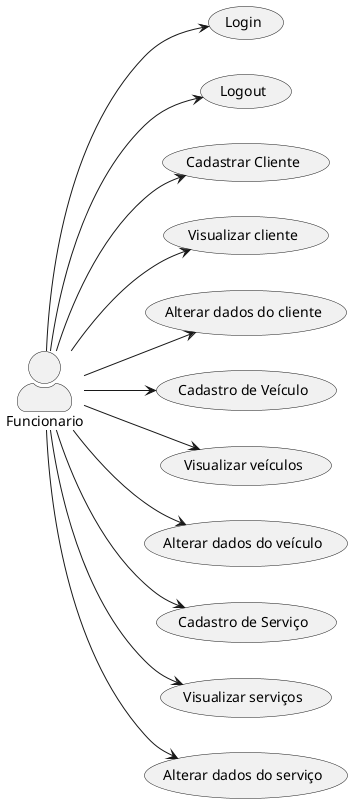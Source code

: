 @startuml
skinparam actorStyle awesome
left to right direction
"Funcionario" as User
    User --> (Login)
    User --> (Logout)
    User --> (Cadastrar Cliente)
    User --> (Visualizar cliente)
    User --> (Alterar dados do cliente)
    User --> (Cadastro de Veículo)
    User --> (Visualizar veículos)
    User --> (Alterar dados do veículo)
    User -->  (Cadastro de Serviço)
    User -->  (Visualizar serviços)
    User -->  (Alterar dados do serviço)

@enduml